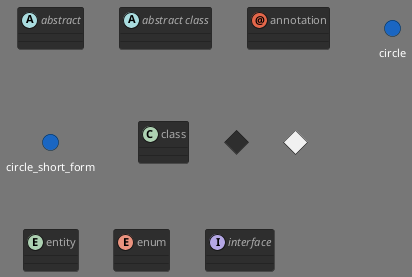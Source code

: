 ' Do not edit
' Theme Gallery
' autogenerated by script
'
@startuml
!theme reddress-darkblue
abstract        abstract
abstract class  "abstract class"
annotation      annotation
circle          circle
()              circle_short_form
class           class
diamond         diamond
<>              diamond_short_form
entity          entity
enum            enum
interface       interface
@enduml
